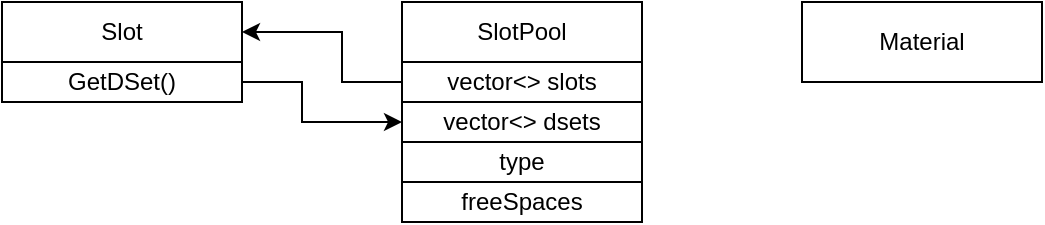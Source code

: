 <mxfile version="14.1.8" type="device"><diagram id="Bu-8S8p9xU0G9hFuKlGB" name="Página-1"><mxGraphModel dx="813" dy="470" grid="1" gridSize="10" guides="1" tooltips="1" connect="1" arrows="1" fold="1" page="1" pageScale="1" pageWidth="827" pageHeight="1169" math="0" shadow="0"><root><mxCell id="0"/><mxCell id="1" parent="0"/><mxCell id="SY42GlSK9ZytVtAjteZc-8" value="" style="group" vertex="1" connectable="0" parent="1"><mxGeometry x="80" y="120" width="120" height="50" as="geometry"/></mxCell><mxCell id="SY42GlSK9ZytVtAjteZc-1" value="Slot" style="rounded=0;whiteSpace=wrap;html=1;" vertex="1" parent="SY42GlSK9ZytVtAjteZc-8"><mxGeometry width="120" height="30" as="geometry"/></mxCell><mxCell id="SY42GlSK9ZytVtAjteZc-2" value="GetDSet()" style="rounded=0;whiteSpace=wrap;html=1;" vertex="1" parent="SY42GlSK9ZytVtAjteZc-8"><mxGeometry y="30" width="120" height="20" as="geometry"/></mxCell><mxCell id="SY42GlSK9ZytVtAjteZc-9" value="" style="group" vertex="1" connectable="0" parent="1"><mxGeometry x="280" y="120" width="120" height="110" as="geometry"/></mxCell><mxCell id="SY42GlSK9ZytVtAjteZc-3" value="SlotPool" style="rounded=0;whiteSpace=wrap;html=1;" vertex="1" parent="SY42GlSK9ZytVtAjteZc-9"><mxGeometry width="120" height="30" as="geometry"/></mxCell><mxCell id="SY42GlSK9ZytVtAjteZc-4" value="vector&amp;lt;&amp;gt; slots" style="rounded=0;whiteSpace=wrap;html=1;" vertex="1" parent="SY42GlSK9ZytVtAjteZc-9"><mxGeometry y="30" width="120" height="20" as="geometry"/></mxCell><mxCell id="SY42GlSK9ZytVtAjteZc-5" value="type" style="rounded=0;whiteSpace=wrap;html=1;" vertex="1" parent="SY42GlSK9ZytVtAjteZc-9"><mxGeometry y="70" width="120" height="20" as="geometry"/></mxCell><mxCell id="SY42GlSK9ZytVtAjteZc-6" value="freeSpaces" style="rounded=0;whiteSpace=wrap;html=1;" vertex="1" parent="SY42GlSK9ZytVtAjteZc-9"><mxGeometry y="90" width="120" height="20" as="geometry"/></mxCell><mxCell id="SY42GlSK9ZytVtAjteZc-7" value="vector&amp;lt;&amp;gt; dsets" style="rounded=0;whiteSpace=wrap;html=1;" vertex="1" parent="SY42GlSK9ZytVtAjteZc-9"><mxGeometry y="50" width="120" height="20" as="geometry"/></mxCell><mxCell id="SY42GlSK9ZytVtAjteZc-10" style="edgeStyle=orthogonalEdgeStyle;rounded=0;orthogonalLoop=1;jettySize=auto;html=1;entryX=0;entryY=0.5;entryDx=0;entryDy=0;" edge="1" parent="1" source="SY42GlSK9ZytVtAjteZc-2" target="SY42GlSK9ZytVtAjteZc-7"><mxGeometry relative="1" as="geometry"><Array as="points"><mxPoint x="230" y="160"/><mxPoint x="230" y="180"/></Array></mxGeometry></mxCell><mxCell id="SY42GlSK9ZytVtAjteZc-11" style="edgeStyle=orthogonalEdgeStyle;rounded=0;orthogonalLoop=1;jettySize=auto;html=1;entryX=1;entryY=0.5;entryDx=0;entryDy=0;" edge="1" parent="1" source="SY42GlSK9ZytVtAjteZc-4" target="SY42GlSK9ZytVtAjteZc-1"><mxGeometry relative="1" as="geometry"><Array as="points"><mxPoint x="250" y="160"/><mxPoint x="250" y="135"/></Array></mxGeometry></mxCell><mxCell id="SY42GlSK9ZytVtAjteZc-12" value="Material" style="rounded=0;whiteSpace=wrap;html=1;" vertex="1" parent="1"><mxGeometry x="480" y="120" width="120" height="40" as="geometry"/></mxCell></root></mxGraphModel></diagram></mxfile>